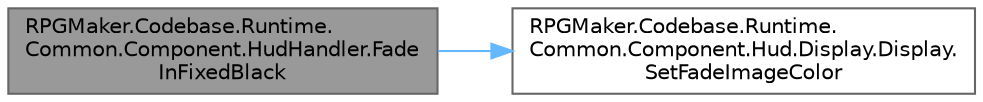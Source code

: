 digraph "RPGMaker.Codebase.Runtime.Common.Component.HudHandler.FadeInFixedBlack"
{
 // LATEX_PDF_SIZE
  bgcolor="transparent";
  edge [fontname=Helvetica,fontsize=10,labelfontname=Helvetica,labelfontsize=10];
  node [fontname=Helvetica,fontsize=10,shape=box,height=0.2,width=0.4];
  rankdir="LR";
  Node1 [id="Node000001",label="RPGMaker.Codebase.Runtime.\lCommon.Component.HudHandler.Fade\lInFixedBlack",height=0.2,width=0.4,color="gray40", fillcolor="grey60", style="filled", fontcolor="black",tooltip="主にシーン遷移専用。かならず画像を塗り潰してからフェードインする"];
  Node1 -> Node2 [id="edge1_Node000001_Node000002",color="steelblue1",style="solid",tooltip=" "];
  Node2 [id="Node000002",label="RPGMaker.Codebase.Runtime.\lCommon.Component.Hud.Display.Display.\lSetFadeImageColor",height=0.2,width=0.4,color="grey40", fillcolor="white", style="filled",URL="$d3/dde/class_r_p_g_maker_1_1_codebase_1_1_runtime_1_1_common_1_1_component_1_1_hud_1_1_display_1_1_display.html#aa6f2e215fd3b75f5741a61bb25bf295c",tooltip="フェード画像を塗る"];
}
